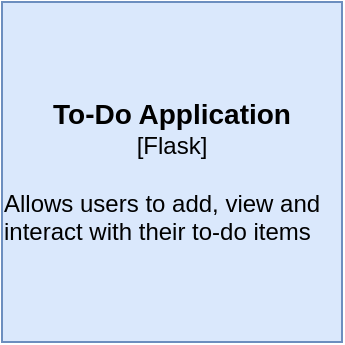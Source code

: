 <mxfile version="14.7.2" type="github">
  <diagram id="jI12S7peZDQ7Qd14oUT0" name="Page-1">
    <mxGraphModel dx="2077" dy="1118" grid="1" gridSize="10" guides="1" tooltips="1" connect="1" arrows="1" fold="1" page="1" pageScale="1" pageWidth="827" pageHeight="1169" math="0" shadow="0">
      <root>
        <mxCell id="0" />
        <mxCell id="1" parent="0" />
        <mxCell id="dlI5eMaLBHoIxxVkf40H-1" value="&lt;b&gt;&lt;font style=&quot;font-size: 14px&quot;&gt;To-Do Application&lt;br&gt;&lt;/font&gt;&lt;/b&gt;[Flask]&lt;br&gt;&lt;br&gt;&lt;div style=&quot;text-align: left&quot;&gt;&lt;span&gt;Allows users to add, view and interact with their to-do items&lt;/span&gt;&lt;/div&gt;" style="whiteSpace=wrap;html=1;aspect=fixed;fillColor=#dae8fc;strokeColor=#6c8ebf;" vertex="1" parent="1">
          <mxGeometry x="40" y="460" width="170" height="170" as="geometry" />
        </mxCell>
      </root>
    </mxGraphModel>
  </diagram>
</mxfile>
